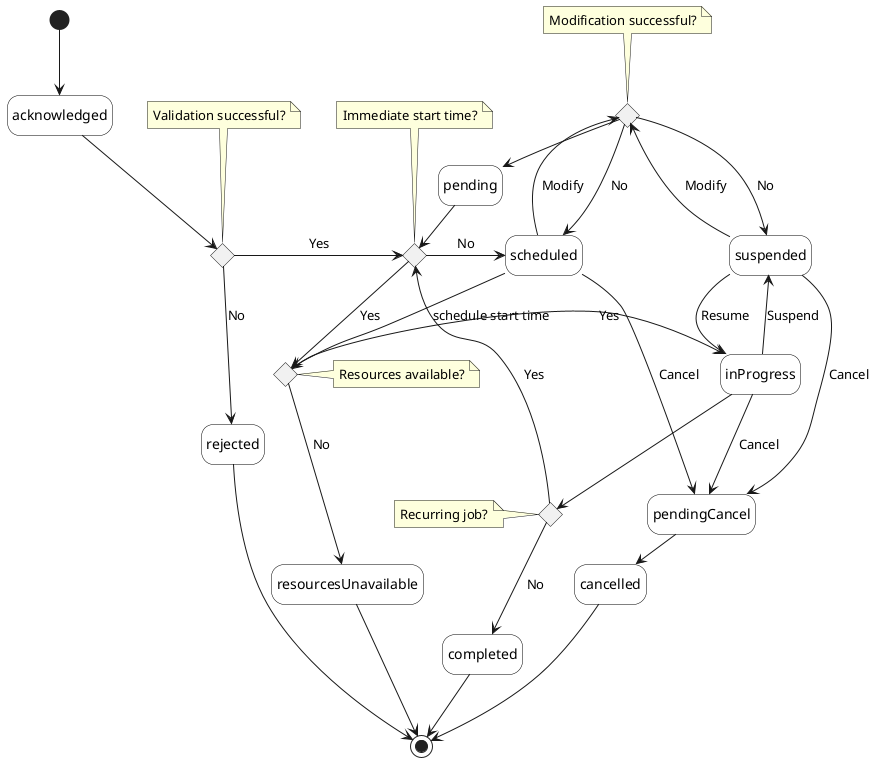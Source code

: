 @startuml faultManagementJobStates

'skinparam Linetype polyline
'skinparam Linetype ortho
skinparam state {
    BackgroundColor White
    BorderColor Black
}
hide empty description

'''decisions'''
state validation_successful <<choice>> 
 note top of validation_successful : Validation successful?

state immediate <<choice>> 
 note top of immediate : Immediate start time?

state modification <<choice>> 
 note top of modification : Modification successful?

state resources <<choice>> 
 note right of resources : Resources available?

state recurring <<choice>> 
 note left of recurring : Recurring job?

state "inProgress" as in_progress
state "resourcesUnavailable" as resource_unavailable

state "pendingCancel" as pending_cancel

''' diagram'''
[*] -d-> acknowledged

acknowledged -d-> validation_successful

validation_successful -d-> rejected: No

validation_successful -r-> immediate: Yes

immediate -r-> scheduled: No
scheduled -d-> pending_cancel: Cancel
scheduled -d-> resources: schedule start time
resources -d-> resource_unavailable: No
resources -r-> in_progress: Yes

immediate -r-> resources: Yes
in_progress -d-> recurring
recurring -d-> completed: No
recurring -u-> immediate: Yes

in_progress -d-> pending_cancel: Cancel
in_progress -u-> suspended: Suspend
suspended -r-> in_progress: Resume
suspended -r-> pending_cancel: Cancel

pending_cancel -> cancelled

suspended -u-> modification: Modify
modification -d-> suspended: No

scheduled -u-> modification: Modify
modification -d-> scheduled: No


modification -r-> pending: Yes

pending -r-> immediate

rejected -d-> [*]
completed -d-> [*]
cancelled -d-> [*]
resource_unavailable -d-> [*]

@enduml